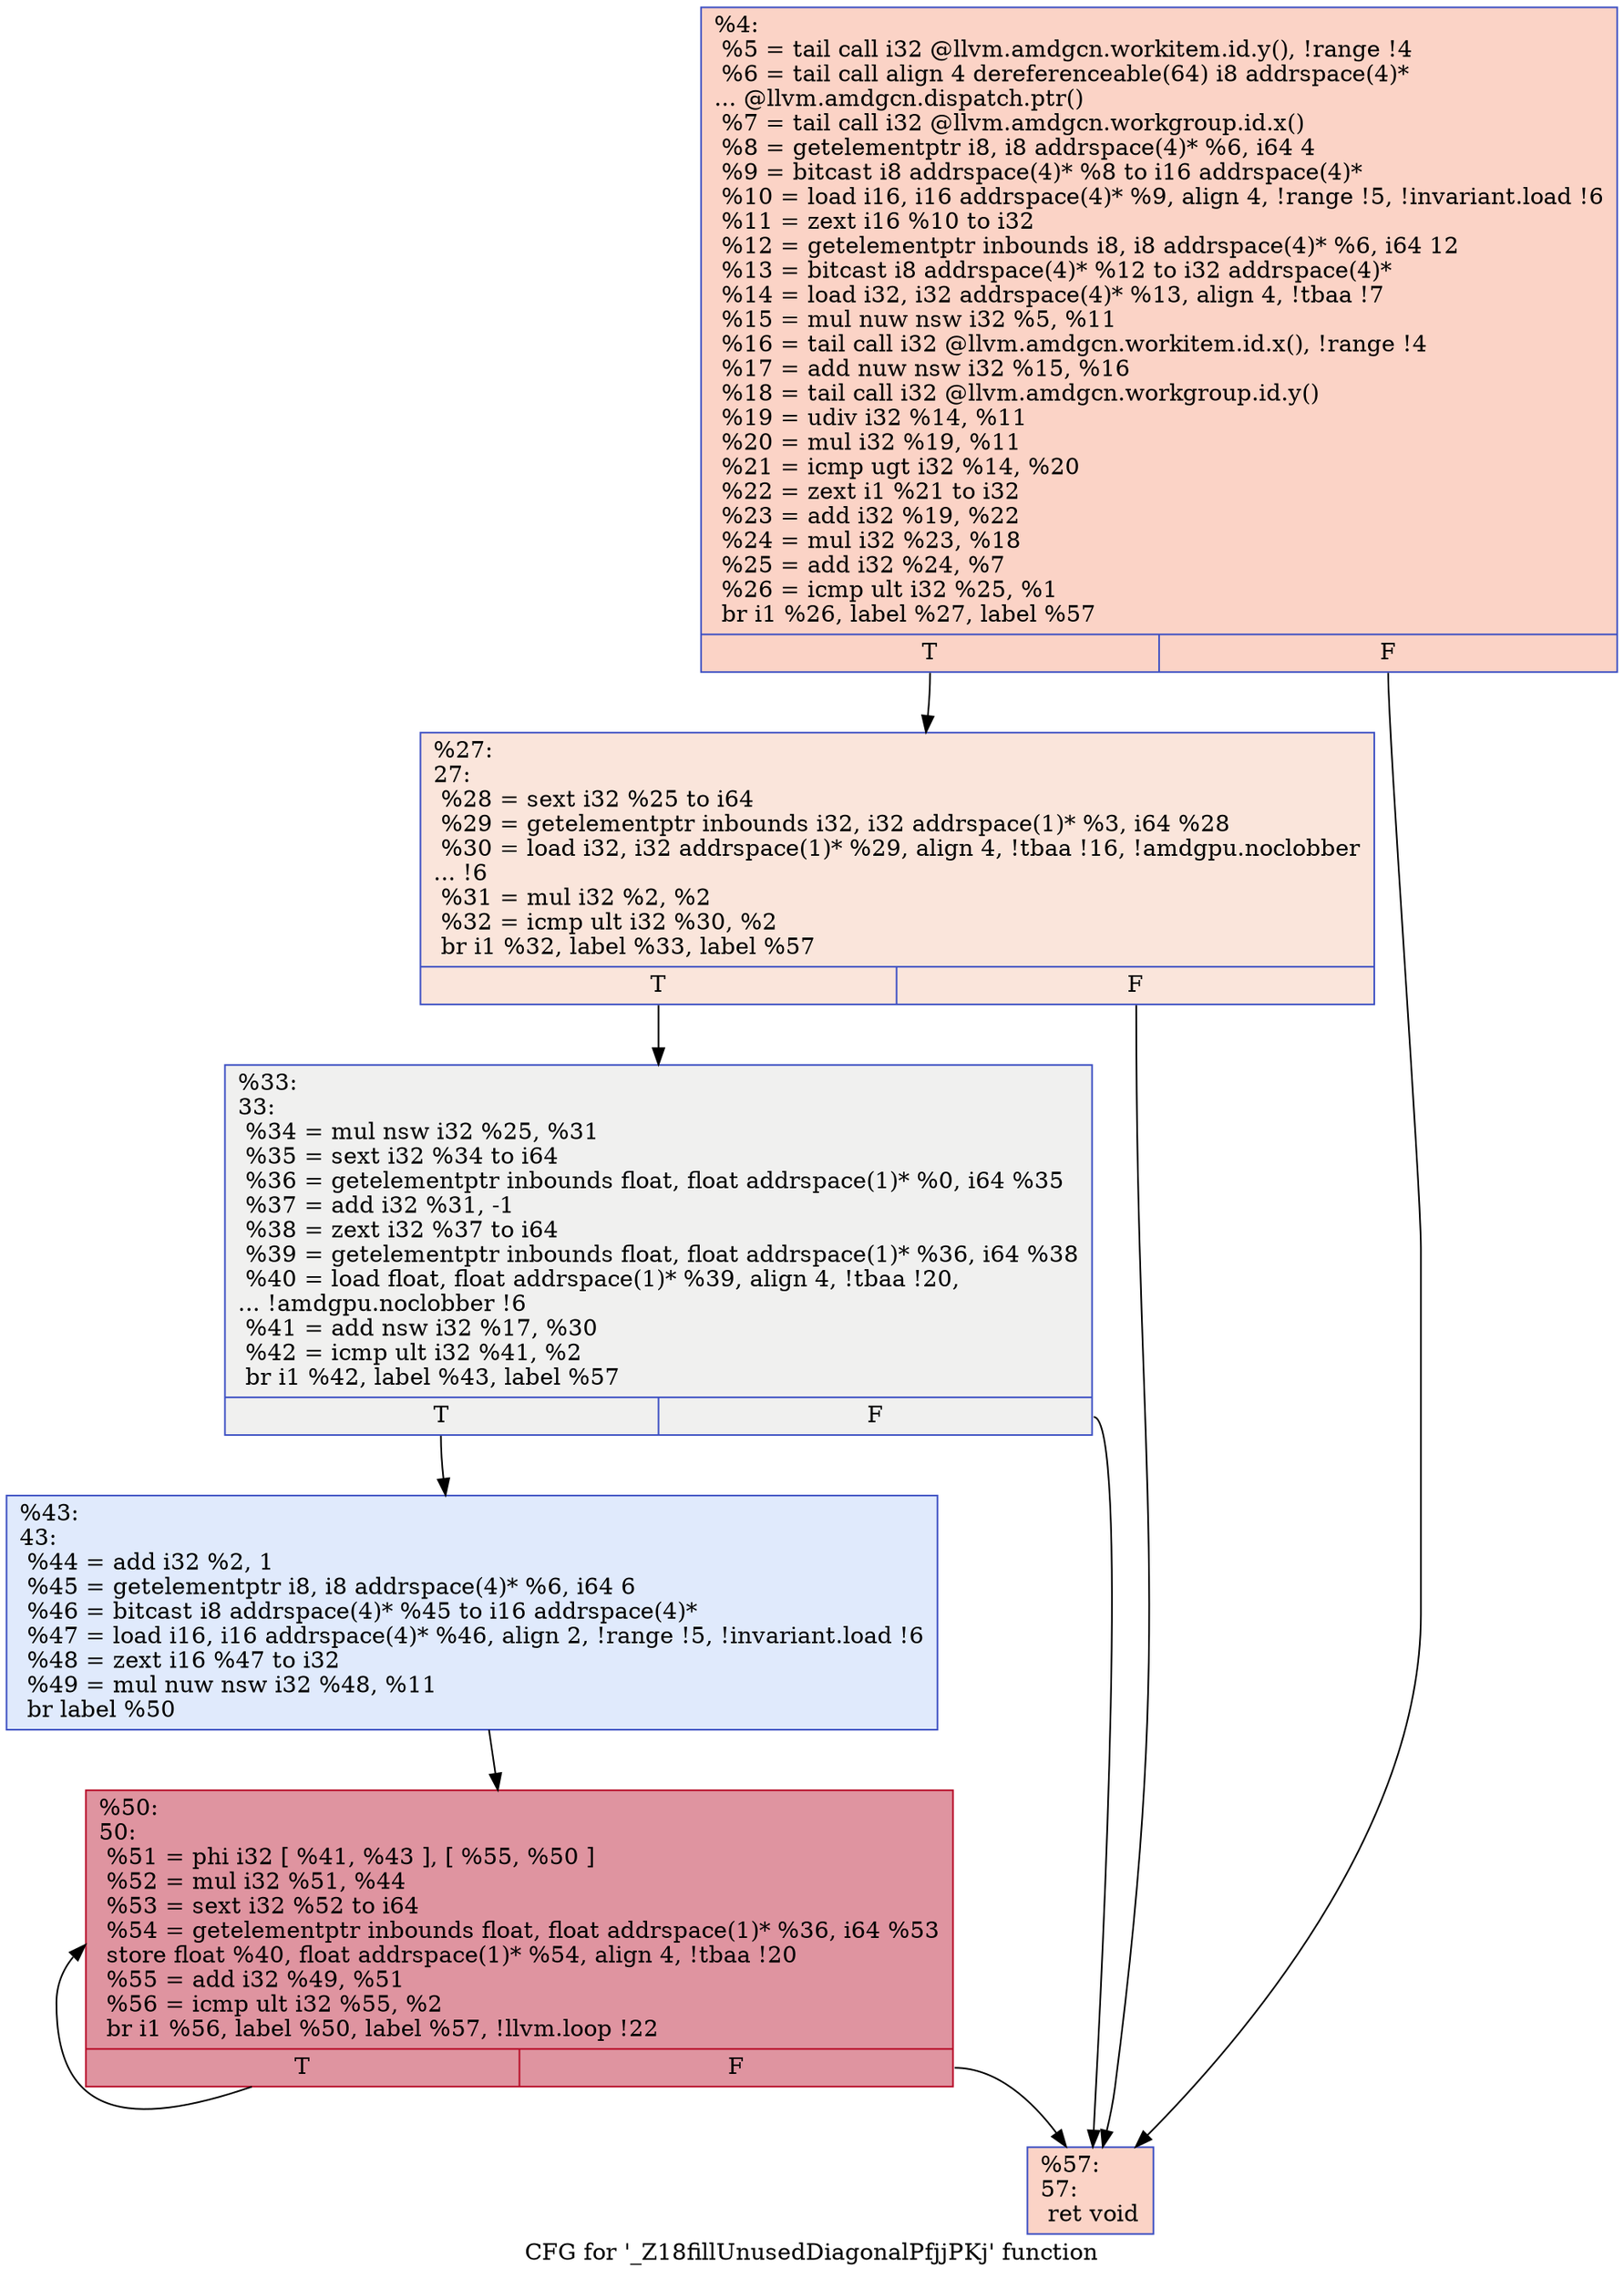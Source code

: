 digraph "CFG for '_Z18fillUnusedDiagonalPfjjPKj' function" {
	label="CFG for '_Z18fillUnusedDiagonalPfjjPKj' function";

	Node0x4b3ca10 [shape=record,color="#3d50c3ff", style=filled, fillcolor="#f59c7d70",label="{%4:\l  %5 = tail call i32 @llvm.amdgcn.workitem.id.y(), !range !4\l  %6 = tail call align 4 dereferenceable(64) i8 addrspace(4)*\l... @llvm.amdgcn.dispatch.ptr()\l  %7 = tail call i32 @llvm.amdgcn.workgroup.id.x()\l  %8 = getelementptr i8, i8 addrspace(4)* %6, i64 4\l  %9 = bitcast i8 addrspace(4)* %8 to i16 addrspace(4)*\l  %10 = load i16, i16 addrspace(4)* %9, align 4, !range !5, !invariant.load !6\l  %11 = zext i16 %10 to i32\l  %12 = getelementptr inbounds i8, i8 addrspace(4)* %6, i64 12\l  %13 = bitcast i8 addrspace(4)* %12 to i32 addrspace(4)*\l  %14 = load i32, i32 addrspace(4)* %13, align 4, !tbaa !7\l  %15 = mul nuw nsw i32 %5, %11\l  %16 = tail call i32 @llvm.amdgcn.workitem.id.x(), !range !4\l  %17 = add nuw nsw i32 %15, %16\l  %18 = tail call i32 @llvm.amdgcn.workgroup.id.y()\l  %19 = udiv i32 %14, %11\l  %20 = mul i32 %19, %11\l  %21 = icmp ugt i32 %14, %20\l  %22 = zext i1 %21 to i32\l  %23 = add i32 %19, %22\l  %24 = mul i32 %23, %18\l  %25 = add i32 %24, %7\l  %26 = icmp ult i32 %25, %1\l  br i1 %26, label %27, label %57\l|{<s0>T|<s1>F}}"];
	Node0x4b3ca10:s0 -> Node0x4b3fa40;
	Node0x4b3ca10:s1 -> Node0x4b3fad0;
	Node0x4b3fa40 [shape=record,color="#3d50c3ff", style=filled, fillcolor="#f4c5ad70",label="{%27:\l27:                                               \l  %28 = sext i32 %25 to i64\l  %29 = getelementptr inbounds i32, i32 addrspace(1)* %3, i64 %28\l  %30 = load i32, i32 addrspace(1)* %29, align 4, !tbaa !16, !amdgpu.noclobber\l... !6\l  %31 = mul i32 %2, %2\l  %32 = icmp ult i32 %30, %2\l  br i1 %32, label %33, label %57\l|{<s0>T|<s1>F}}"];
	Node0x4b3fa40:s0 -> Node0x4b3f2f0;
	Node0x4b3fa40:s1 -> Node0x4b3fad0;
	Node0x4b3f2f0 [shape=record,color="#3d50c3ff", style=filled, fillcolor="#dedcdb70",label="{%33:\l33:                                               \l  %34 = mul nsw i32 %25, %31\l  %35 = sext i32 %34 to i64\l  %36 = getelementptr inbounds float, float addrspace(1)* %0, i64 %35\l  %37 = add i32 %31, -1\l  %38 = zext i32 %37 to i64\l  %39 = getelementptr inbounds float, float addrspace(1)* %36, i64 %38\l  %40 = load float, float addrspace(1)* %39, align 4, !tbaa !20,\l... !amdgpu.noclobber !6\l  %41 = add nsw i32 %17, %30\l  %42 = icmp ult i32 %41, %2\l  br i1 %42, label %43, label %57\l|{<s0>T|<s1>F}}"];
	Node0x4b3f2f0:s0 -> Node0x4b40f30;
	Node0x4b3f2f0:s1 -> Node0x4b3fad0;
	Node0x4b40f30 [shape=record,color="#3d50c3ff", style=filled, fillcolor="#b9d0f970",label="{%43:\l43:                                               \l  %44 = add i32 %2, 1\l  %45 = getelementptr i8, i8 addrspace(4)* %6, i64 6\l  %46 = bitcast i8 addrspace(4)* %45 to i16 addrspace(4)*\l  %47 = load i16, i16 addrspace(4)* %46, align 2, !range !5, !invariant.load !6\l  %48 = zext i16 %47 to i32\l  %49 = mul nuw nsw i32 %48, %11\l  br label %50\l}"];
	Node0x4b40f30 -> Node0x4b419c0;
	Node0x4b419c0 [shape=record,color="#b70d28ff", style=filled, fillcolor="#b70d2870",label="{%50:\l50:                                               \l  %51 = phi i32 [ %41, %43 ], [ %55, %50 ]\l  %52 = mul i32 %51, %44\l  %53 = sext i32 %52 to i64\l  %54 = getelementptr inbounds float, float addrspace(1)* %36, i64 %53\l  store float %40, float addrspace(1)* %54, align 4, !tbaa !20\l  %55 = add i32 %49, %51\l  %56 = icmp ult i32 %55, %2\l  br i1 %56, label %50, label %57, !llvm.loop !22\l|{<s0>T|<s1>F}}"];
	Node0x4b419c0:s0 -> Node0x4b419c0;
	Node0x4b419c0:s1 -> Node0x4b3fad0;
	Node0x4b3fad0 [shape=record,color="#3d50c3ff", style=filled, fillcolor="#f59c7d70",label="{%57:\l57:                                               \l  ret void\l}"];
}
